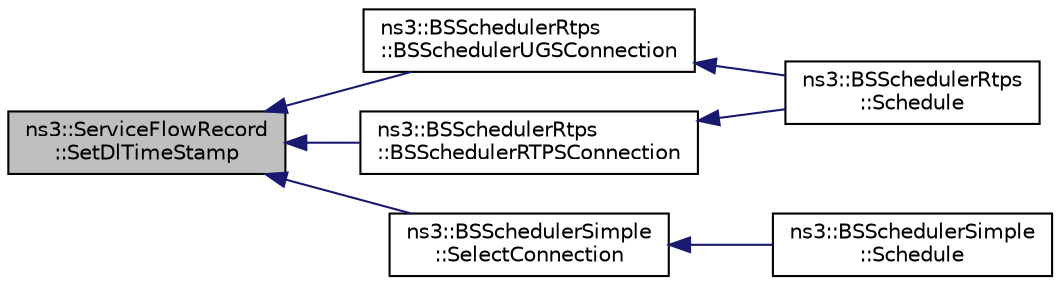 digraph "ns3::ServiceFlowRecord::SetDlTimeStamp"
{
  edge [fontname="Helvetica",fontsize="10",labelfontname="Helvetica",labelfontsize="10"];
  node [fontname="Helvetica",fontsize="10",shape=record];
  rankdir="LR";
  Node1 [label="ns3::ServiceFlowRecord\l::SetDlTimeStamp",height=0.2,width=0.4,color="black", fillcolor="grey75", style="filled", fontcolor="black"];
  Node1 -> Node2 [dir="back",color="midnightblue",fontsize="10",style="solid"];
  Node2 [label="ns3::BSSchedulerRtps\l::BSSchedulerUGSConnection",height=0.2,width=0.4,color="black", fillcolor="white", style="filled",URL="$d9/ddf/classns3_1_1BSSchedulerRtps.html#a71243a521e00bd88f39b681a0f14ed91",tooltip="schedules the UGS connection "];
  Node2 -> Node3 [dir="back",color="midnightblue",fontsize="10",style="solid"];
  Node3 [label="ns3::BSSchedulerRtps\l::Schedule",height=0.2,width=0.4,color="black", fillcolor="white", style="filled",URL="$d9/ddf/classns3_1_1BSSchedulerRtps.html#a311c9c524b1a898c72afa35a9d7ac0dc",tooltip="Schedule function. "];
  Node1 -> Node4 [dir="back",color="midnightblue",fontsize="10",style="solid"];
  Node4 [label="ns3::BSSchedulerRtps\l::BSSchedulerRTPSConnection",height=0.2,width=0.4,color="black", fillcolor="white", style="filled",URL="$d9/ddf/classns3_1_1BSSchedulerRtps.html#acb75718835482da98c9b7eafc756dc4c",tooltip="Downlink Scheduler for rtPS connections. "];
  Node4 -> Node3 [dir="back",color="midnightblue",fontsize="10",style="solid"];
  Node1 -> Node5 [dir="back",color="midnightblue",fontsize="10",style="solid"];
  Node5 [label="ns3::BSSchedulerSimple\l::SelectConnection",height=0.2,width=0.4,color="black", fillcolor="white", style="filled",URL="$d8/db5/classns3_1_1BSSchedulerSimple.html#a38af9d126b6028a3ab1be504feee1ccd",tooltip="Selects a connection from the list of connections having packets to be sent . "];
  Node5 -> Node6 [dir="back",color="midnightblue",fontsize="10",style="solid"];
  Node6 [label="ns3::BSSchedulerSimple\l::Schedule",height=0.2,width=0.4,color="black", fillcolor="white", style="filled",URL="$d8/db5/classns3_1_1BSSchedulerSimple.html#ab0ef72a5223a70761910bcda7004f510",tooltip="the scheduling function for the downlink subframe. "];
}
